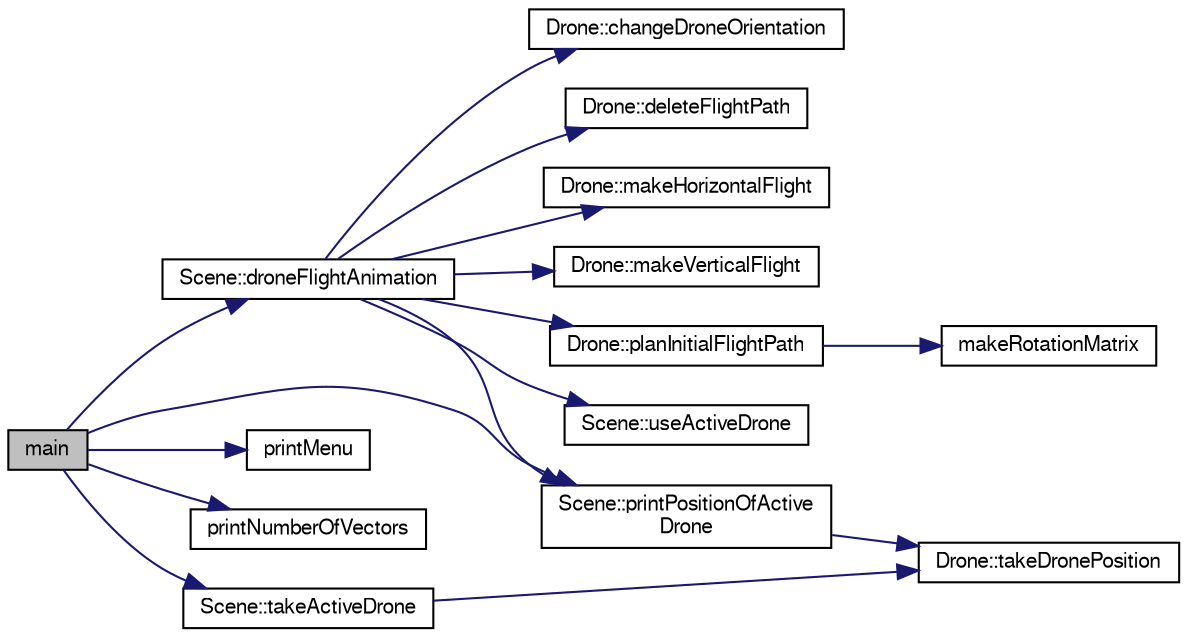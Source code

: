 digraph "main"
{
 // LATEX_PDF_SIZE
  edge [fontname="FreeSans",fontsize="10",labelfontname="FreeSans",labelfontsize="10"];
  node [fontname="FreeSans",fontsize="10",shape=record];
  rankdir="LR";
  Node1 [label="main",height=0.2,width=0.4,color="black", fillcolor="grey75", style="filled", fontcolor="black",tooltip=" "];
  Node1 -> Node2 [color="midnightblue",fontsize="10",style="solid",fontname="FreeSans"];
  Node2 [label="Scene::droneFlightAnimation",height=0.2,width=0.4,color="black", fillcolor="white", style="filled",URL="$a00092.html#ad045dbcdcb99b8ab9f79a177ea3d2fc0",tooltip="Funkcja wykonuje animacje lotu drona."];
  Node2 -> Node3 [color="midnightblue",fontsize="10",style="solid",fontname="FreeSans"];
  Node3 [label="Drone::changeDroneOrientation",height=0.2,width=0.4,color="black", fillcolor="white", style="filled",URL="$a00072.html#af13b8aacbf7d640cf684c172541d47c0",tooltip="Funkcja przemieszcza drona wokol wlasnej osi o podany kat."];
  Node2 -> Node4 [color="midnightblue",fontsize="10",style="solid",fontname="FreeSans"];
  Node4 [label="Drone::deleteFlightPath",height=0.2,width=0.4,color="black", fillcolor="white", style="filled",URL="$a00072.html#ac9a5bd25edd22674eca21a31e4093d09",tooltip="Funkcja usuwa powstałą wcześniej ścieżkę lotu drona."];
  Node2 -> Node5 [color="midnightblue",fontsize="10",style="solid",fontname="FreeSans"];
  Node5 [label="Drone::makeHorizontalFlight",height=0.2,width=0.4,color="black", fillcolor="white", style="filled",URL="$a00072.html#af6dae612960cbc73fa4e3dd098f315e6",tooltip="Funckja przemieszcza dron do przodu."];
  Node2 -> Node6 [color="midnightblue",fontsize="10",style="solid",fontname="FreeSans"];
  Node6 [label="Drone::makeVerticalFlight",height=0.2,width=0.4,color="black", fillcolor="white", style="filled",URL="$a00072.html#ab0ce8612935678e534dd5b2e8c822919",tooltip="Funkcja przemieszcza drona w kierunku pionowym wzdłuż osi z."];
  Node2 -> Node7 [color="midnightblue",fontsize="10",style="solid",fontname="FreeSans"];
  Node7 [label="Drone::planInitialFlightPath",height=0.2,width=0.4,color="black", fillcolor="white", style="filled",URL="$a00072.html#ad3b6c1aeee762f41433c407d7f447c55",tooltip="Funkcja planuje początkową ścieżkę lotu drona."];
  Node7 -> Node8 [color="midnightblue",fontsize="10",style="solid",fontname="FreeSans"];
  Node8 [label="makeRotationMatrix",height=0.2,width=0.4,color="black", fillcolor="white", style="filled",URL="$a00029.html#a8483aa9f8e99f4a9e89e244b2baff8a0",tooltip="Funkcja tworząca macierz obrotu."];
  Node2 -> Node9 [color="midnightblue",fontsize="10",style="solid",fontname="FreeSans"];
  Node9 [label="Scene::printPositionOfActive\lDrone",height=0.2,width=0.4,color="black", fillcolor="white", style="filled",URL="$a00092.html#ab3daa9c0ad0882f041651a87b4d2660a",tooltip="Funkcja wypisuje na stdout położenie aktywnego drona."];
  Node9 -> Node10 [color="midnightblue",fontsize="10",style="solid",fontname="FreeSans"];
  Node10 [label="Drone::takeDronePosition",height=0.2,width=0.4,color="black", fillcolor="white", style="filled",URL="$a00072.html#a37a3e693aed550ee5265d4ade78415ab",tooltip=" "];
  Node2 -> Node11 [color="midnightblue",fontsize="10",style="solid",fontname="FreeSans"];
  Node11 [label="Scene::useActiveDrone",height=0.2,width=0.4,color="black", fillcolor="white", style="filled",URL="$a00092.html#a7ca4eef2d276f14861c963465a1bbde9",tooltip="Funkcja używa aktywnego drona."];
  Node1 -> Node12 [color="midnightblue",fontsize="10",style="solid",fontname="FreeSans"];
  Node12 [label="printMenu",height=0.2,width=0.4,color="black", fillcolor="white", style="filled",URL="$a00050.html#ab13e858612c64eeef73aff1d8a03945e",tooltip="Funkcja wypisuje na stdout menu dla użytkownika."];
  Node1 -> Node13 [color="midnightblue",fontsize="10",style="solid",fontname="FreeSans"];
  Node13 [label="printNumberOfVectors",height=0.2,width=0.4,color="black", fillcolor="white", style="filled",URL="$a00050.html#a55555416eceaaba3a1c33e685468bc1c",tooltip="Funkcja wyswietla na stdout ilosc aktualnie istniejących obiektów wektor3d oraz ich całkowitą ilość"];
  Node1 -> Node9 [color="midnightblue",fontsize="10",style="solid",fontname="FreeSans"];
  Node1 -> Node14 [color="midnightblue",fontsize="10",style="solid",fontname="FreeSans"];
  Node14 [label="Scene::takeActiveDrone",height=0.2,width=0.4,color="black", fillcolor="white", style="filled",URL="$a00092.html#afef0ce71ec071c41994719872b9113e0",tooltip="Funkcja pozwala na wybranie przez użytkownika aktywnego drona."];
  Node14 -> Node10 [color="midnightblue",fontsize="10",style="solid",fontname="FreeSans"];
}
